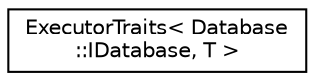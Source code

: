 digraph "Graphical Class Hierarchy"
{
 // LATEX_PDF_SIZE
  edge [fontname="Helvetica",fontsize="10",labelfontname="Helvetica",labelfontsize="10"];
  node [fontname="Helvetica",fontsize="10",shape=record];
  rankdir="LR";
  Node0 [label="ExecutorTraits\< Database\l::IDatabase, T \>",height=0.2,width=0.4,color="black", fillcolor="white", style="filled",URL="$struct_executor_traits_3_01_database_1_1_i_database_00_01_t_01_4.html",tooltip=" "];
}
